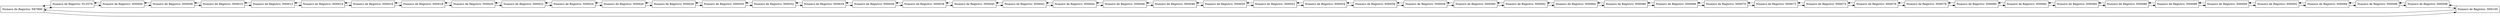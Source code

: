 digraph G {
rankdir = LR;
node [shape = record];
node0 [label = "Numero de Registro: N67890"];
node1 [label = "Numero de Registro: N13579"];
node2 [label = "Numero de Registro: N00006"];
node3 [label = "Numero de Registro: N00008"];
node4 [label = "Numero de Registro: N00010"];
node5 [label = "Numero de Registro: N00012"];
node6 [label = "Numero de Registro: N00014"];
node7 [label = "Numero de Registro: N00016"];
node8 [label = "Numero de Registro: N00018"];
node9 [label = "Numero de Registro: N00020"];
node10 [label = "Numero de Registro: N00022"];
node11 [label = "Numero de Registro: N00024"];
node12 [label = "Numero de Registro: N00026"];
node13 [label = "Numero de Registro: N00028"];
node14 [label = "Numero de Registro: N00030"];
node15 [label = "Numero de Registro: N00032"];
node16 [label = "Numero de Registro: N00034"];
node17 [label = "Numero de Registro: N00036"];
node18 [label = "Numero de Registro: N00038"];
node19 [label = "Numero de Registro: N00040"];
node20 [label = "Numero de Registro: N00042"];
node21 [label = "Numero de Registro: N00044"];
node22 [label = "Numero de Registro: N00046"];
node23 [label = "Numero de Registro: N00048"];
node24 [label = "Numero de Registro: N00050"];
node25 [label = "Numero de Registro: N00052"];
node26 [label = "Numero de Registro: N00054"];
node27 [label = "Numero de Registro: N00056"];
node28 [label = "Numero de Registro: N00058"];
node29 [label = "Numero de Registro: N00060"];
node30 [label = "Numero de Registro: N00062"];
node31 [label = "Numero de Registro: N00064"];
node32 [label = "Numero de Registro: N00066"];
node33 [label = "Numero de Registro: N00068"];
node34 [label = "Numero de Registro: N00070"];
node35 [label = "Numero de Registro: N00072"];
node36 [label = "Numero de Registro: N00074"];
node37 [label = "Numero de Registro: N00076"];
node38 [label = "Numero de Registro: N00078"];
node39 [label = "Numero de Registro: N00080"];
node40 [label = "Numero de Registro: N00082"];
node41 [label = "Numero de Registro: N00084"];
node42 [label = "Numero de Registro: N00086"];
node43 [label = "Numero de Registro: N00088"];
node44 [label = "Numero de Registro: N00090"];
node45 [label = "Numero de Registro: N00092"];
node46 [label = "Numero de Registro: N00094"];
node47 [label = "Numero de Registro: N00096"];
node48 [label = "Numero de Registro: N00098"];
node49 [label = "Numero de Registro: N00100"];
node0 -> node1;
node1 -> node0;
node1 -> node2;
node2 -> node1;
node2 -> node3;
node3 -> node2;
node3 -> node4;
node4 -> node3;
node4 -> node5;
node5 -> node4;
node5 -> node6;
node6 -> node5;
node6 -> node7;
node7 -> node6;
node7 -> node8;
node8 -> node7;
node8 -> node9;
node9 -> node8;
node9 -> node10;
node10 -> node9;
node10 -> node11;
node11 -> node10;
node11 -> node12;
node12 -> node11;
node12 -> node13;
node13 -> node12;
node13 -> node14;
node14 -> node13;
node14 -> node15;
node15 -> node14;
node15 -> node16;
node16 -> node15;
node16 -> node17;
node17 -> node16;
node17 -> node18;
node18 -> node17;
node18 -> node19;
node19 -> node18;
node19 -> node20;
node20 -> node19;
node20 -> node21;
node21 -> node20;
node21 -> node22;
node22 -> node21;
node22 -> node23;
node23 -> node22;
node23 -> node24;
node24 -> node23;
node24 -> node25;
node25 -> node24;
node25 -> node26;
node26 -> node25;
node26 -> node27;
node27 -> node26;
node27 -> node28;
node28 -> node27;
node28 -> node29;
node29 -> node28;
node29 -> node30;
node30 -> node29;
node30 -> node31;
node31 -> node30;
node31 -> node32;
node32 -> node31;
node32 -> node33;
node33 -> node32;
node33 -> node34;
node34 -> node33;
node34 -> node35;
node35 -> node34;
node35 -> node36;
node36 -> node35;
node36 -> node37;
node37 -> node36;
node37 -> node38;
node38 -> node37;
node38 -> node39;
node39 -> node38;
node39 -> node40;
node40 -> node39;
node40 -> node41;
node41 -> node40;
node41 -> node42;
node42 -> node41;
node42 -> node43;
node43 -> node42;
node43 -> node44;
node44 -> node43;
node44 -> node45;
node45 -> node44;
node45 -> node46;
node46 -> node45;
node46 -> node47;
node47 -> node46;
node47 -> node48;
node48 -> node47;
node48 -> node49;
node49 -> node48;
node49 -> node0;
node0 -> node49;
}
